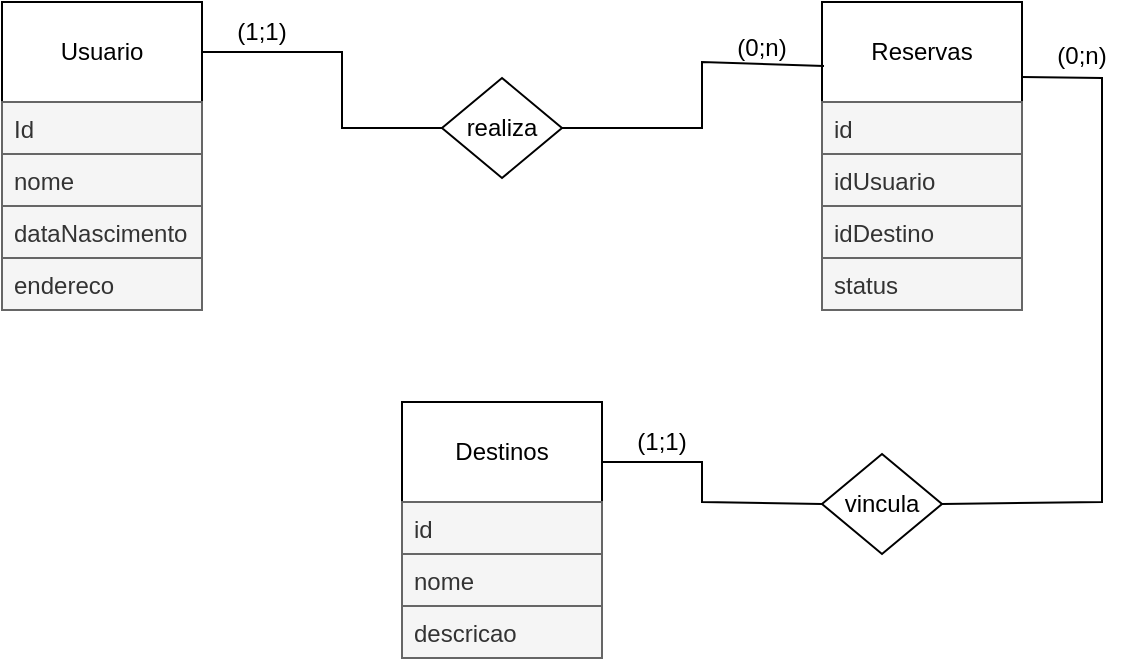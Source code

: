 <mxfile version="21.6.9" type="github">
  <diagram name="Página-1" id="PlWNK5l9EmhUsKbmfVEO">
    <mxGraphModel dx="880" dy="434" grid="1" gridSize="10" guides="1" tooltips="1" connect="1" arrows="1" fold="1" page="1" pageScale="1" pageWidth="827" pageHeight="1169" math="0" shadow="0">
      <root>
        <mxCell id="0" />
        <mxCell id="1" parent="0" />
        <mxCell id="hh8O3KnZnLqicaPpTEog-1" value="Usuario" style="html=1;dashed=0;whiteSpace=wrap;" vertex="1" parent="1">
          <mxGeometry x="130" y="50" width="100" height="50" as="geometry" />
        </mxCell>
        <mxCell id="hh8O3KnZnLqicaPpTEog-2" value="&lt;div&gt;Destinos&lt;/div&gt;" style="html=1;dashed=0;whiteSpace=wrap;" vertex="1" parent="1">
          <mxGeometry x="330" y="250" width="100" height="50" as="geometry" />
        </mxCell>
        <mxCell id="hh8O3KnZnLqicaPpTEog-3" value="&lt;div&gt;Reservas&lt;/div&gt;" style="html=1;dashed=0;whiteSpace=wrap;" vertex="1" parent="1">
          <mxGeometry x="540" y="50" width="100" height="50" as="geometry" />
        </mxCell>
        <mxCell id="hh8O3KnZnLqicaPpTEog-5" value="&lt;div&gt;Id&lt;/div&gt;&lt;div&gt;&lt;br&gt;&lt;/div&gt;" style="text;strokeColor=#666666;fillColor=#f5f5f5;align=left;verticalAlign=top;spacingLeft=4;spacingRight=4;overflow=hidden;rotatable=0;points=[[0,0.5],[1,0.5]];portConstraint=eastwest;whiteSpace=wrap;html=1;fillStyle=auto;fontColor=#333333;" vertex="1" parent="1">
          <mxGeometry x="130" y="100" width="100" height="26" as="geometry" />
        </mxCell>
        <mxCell id="hh8O3KnZnLqicaPpTEog-6" value="nome" style="text;strokeColor=#666666;fillColor=#f5f5f5;align=left;verticalAlign=top;spacingLeft=4;spacingRight=4;overflow=hidden;rotatable=0;points=[[0,0.5],[1,0.5]];portConstraint=eastwest;whiteSpace=wrap;html=1;fontColor=#333333;" vertex="1" parent="1">
          <mxGeometry x="130" y="126" width="100" height="26" as="geometry" />
        </mxCell>
        <mxCell id="hh8O3KnZnLqicaPpTEog-7" value="dataNascimento" style="text;strokeColor=#666666;fillColor=#f5f5f5;align=left;verticalAlign=top;spacingLeft=4;spacingRight=4;overflow=hidden;rotatable=0;points=[[0,0.5],[1,0.5]];portConstraint=eastwest;whiteSpace=wrap;html=1;fontColor=#333333;" vertex="1" parent="1">
          <mxGeometry x="130" y="152" width="100" height="26" as="geometry" />
        </mxCell>
        <mxCell id="hh8O3KnZnLqicaPpTEog-8" value="endereco" style="text;strokeColor=#666666;fillColor=#f5f5f5;align=left;verticalAlign=top;spacingLeft=4;spacingRight=4;overflow=hidden;rotatable=0;points=[[0,0.5],[1,0.5]];portConstraint=eastwest;whiteSpace=wrap;html=1;fontColor=#333333;" vertex="1" parent="1">
          <mxGeometry x="130" y="178" width="100" height="26" as="geometry" />
        </mxCell>
        <mxCell id="hh8O3KnZnLqicaPpTEog-10" value="id" style="text;strokeColor=#666666;fillColor=#f5f5f5;align=left;verticalAlign=top;spacingLeft=4;spacingRight=4;overflow=hidden;rotatable=0;points=[[0,0.5],[1,0.5]];portConstraint=eastwest;whiteSpace=wrap;html=1;fontColor=#333333;" vertex="1" parent="1">
          <mxGeometry x="330" y="300" width="100" height="26" as="geometry" />
        </mxCell>
        <mxCell id="hh8O3KnZnLqicaPpTEog-11" value="nome" style="text;strokeColor=#666666;fillColor=#f5f5f5;align=left;verticalAlign=top;spacingLeft=4;spacingRight=4;overflow=hidden;rotatable=0;points=[[0,0.5],[1,0.5]];portConstraint=eastwest;whiteSpace=wrap;html=1;fontColor=#333333;" vertex="1" parent="1">
          <mxGeometry x="330" y="326" width="100" height="26" as="geometry" />
        </mxCell>
        <mxCell id="hh8O3KnZnLqicaPpTEog-12" value="descricao" style="text;strokeColor=#666666;fillColor=#f5f5f5;align=left;verticalAlign=top;spacingLeft=4;spacingRight=4;overflow=hidden;rotatable=0;points=[[0,0.5],[1,0.5]];portConstraint=eastwest;whiteSpace=wrap;html=1;fontColor=#333333;" vertex="1" parent="1">
          <mxGeometry x="330" y="352" width="100" height="26" as="geometry" />
        </mxCell>
        <mxCell id="hh8O3KnZnLqicaPpTEog-13" value="id" style="text;strokeColor=#666666;fillColor=#f5f5f5;align=left;verticalAlign=top;spacingLeft=4;spacingRight=4;overflow=hidden;rotatable=0;points=[[0,0.5],[1,0.5]];portConstraint=eastwest;whiteSpace=wrap;html=1;fontColor=#333333;" vertex="1" parent="1">
          <mxGeometry x="540" y="100" width="100" height="26" as="geometry" />
        </mxCell>
        <mxCell id="hh8O3KnZnLqicaPpTEog-14" value="idUsuario" style="text;strokeColor=#666666;fillColor=#f5f5f5;align=left;verticalAlign=top;spacingLeft=4;spacingRight=4;overflow=hidden;rotatable=0;points=[[0,0.5],[1,0.5]];portConstraint=eastwest;whiteSpace=wrap;html=1;fontColor=#333333;" vertex="1" parent="1">
          <mxGeometry x="540" y="126" width="100" height="26" as="geometry" />
        </mxCell>
        <mxCell id="hh8O3KnZnLqicaPpTEog-15" value="&lt;div&gt;idDestino&lt;/div&gt;" style="text;strokeColor=#666666;fillColor=#f5f5f5;align=left;verticalAlign=top;spacingLeft=4;spacingRight=4;overflow=hidden;rotatable=0;points=[[0,0.5],[1,0.5]];portConstraint=eastwest;whiteSpace=wrap;html=1;fontColor=#333333;" vertex="1" parent="1">
          <mxGeometry x="540" y="152" width="100" height="26" as="geometry" />
        </mxCell>
        <mxCell id="hh8O3KnZnLqicaPpTEog-16" value="status" style="text;strokeColor=#666666;fillColor=#f5f5f5;align=left;verticalAlign=top;spacingLeft=4;spacingRight=4;overflow=hidden;rotatable=0;points=[[0,0.5],[1,0.5]];portConstraint=eastwest;whiteSpace=wrap;html=1;fontColor=#333333;" vertex="1" parent="1">
          <mxGeometry x="540" y="178" width="100" height="26" as="geometry" />
        </mxCell>
        <mxCell id="hh8O3KnZnLqicaPpTEog-17" value="&lt;div&gt;realiza&lt;/div&gt;" style="shape=rhombus;html=1;dashed=0;whiteSpace=wrap;perimeter=rhombusPerimeter;" vertex="1" parent="1">
          <mxGeometry x="350" y="88" width="60" height="50" as="geometry" />
        </mxCell>
        <mxCell id="hh8O3KnZnLqicaPpTEog-18" value="" style="endArrow=none;html=1;rounded=0;entryX=1;entryY=0.5;entryDx=0;entryDy=0;exitX=0.01;exitY=0.64;exitDx=0;exitDy=0;exitPerimeter=0;" edge="1" parent="1" source="hh8O3KnZnLqicaPpTEog-3" target="hh8O3KnZnLqicaPpTEog-17">
          <mxGeometry width="50" height="50" relative="1" as="geometry">
            <mxPoint x="390" y="260" as="sourcePoint" />
            <mxPoint x="440" y="210" as="targetPoint" />
            <Array as="points">
              <mxPoint x="480" y="80" />
              <mxPoint x="480" y="113" />
            </Array>
          </mxGeometry>
        </mxCell>
        <mxCell id="hh8O3KnZnLqicaPpTEog-19" value="" style="endArrow=none;html=1;rounded=0;exitX=1;exitY=0.5;exitDx=0;exitDy=0;entryX=0;entryY=0.5;entryDx=0;entryDy=0;" edge="1" parent="1" source="hh8O3KnZnLqicaPpTEog-1" target="hh8O3KnZnLqicaPpTEog-17">
          <mxGeometry width="50" height="50" relative="1" as="geometry">
            <mxPoint x="390" y="260" as="sourcePoint" />
            <mxPoint x="440" y="210" as="targetPoint" />
            <Array as="points">
              <mxPoint x="300" y="75" />
              <mxPoint x="300" y="113" />
            </Array>
          </mxGeometry>
        </mxCell>
        <mxCell id="hh8O3KnZnLqicaPpTEog-20" value="&lt;div&gt;vincula&lt;/div&gt;" style="shape=rhombus;html=1;dashed=0;whiteSpace=wrap;perimeter=rhombusPerimeter;" vertex="1" parent="1">
          <mxGeometry x="540" y="276" width="60" height="50" as="geometry" />
        </mxCell>
        <mxCell id="hh8O3KnZnLqicaPpTEog-21" value="" style="endArrow=none;html=1;rounded=0;exitX=1;exitY=0.5;exitDx=0;exitDy=0;entryX=1;entryY=0.75;entryDx=0;entryDy=0;" edge="1" parent="1" source="hh8O3KnZnLqicaPpTEog-20" target="hh8O3KnZnLqicaPpTEog-3">
          <mxGeometry width="50" height="50" relative="1" as="geometry">
            <mxPoint x="570" y="276" as="sourcePoint" />
            <mxPoint x="680" y="80" as="targetPoint" />
            <Array as="points">
              <mxPoint x="680" y="300" />
              <mxPoint x="680" y="88" />
            </Array>
          </mxGeometry>
        </mxCell>
        <mxCell id="hh8O3KnZnLqicaPpTEog-22" value="" style="endArrow=none;html=1;rounded=0;entryX=0;entryY=0.5;entryDx=0;entryDy=0;" edge="1" parent="1" target="hh8O3KnZnLqicaPpTEog-20">
          <mxGeometry width="50" height="50" relative="1" as="geometry">
            <mxPoint x="430" y="280" as="sourcePoint" />
            <mxPoint x="480" y="300" as="targetPoint" />
            <Array as="points">
              <mxPoint x="480" y="280" />
              <mxPoint x="480" y="300" />
            </Array>
          </mxGeometry>
        </mxCell>
        <mxCell id="hh8O3KnZnLqicaPpTEog-23" value="(1;1)" style="text;html=1;strokeColor=none;fillColor=none;align=center;verticalAlign=middle;whiteSpace=wrap;rounded=0;" vertex="1" parent="1">
          <mxGeometry x="230" y="50" width="60" height="30" as="geometry" />
        </mxCell>
        <mxCell id="hh8O3KnZnLqicaPpTEog-24" value="(0;n)" style="text;html=1;strokeColor=none;fillColor=none;align=center;verticalAlign=middle;whiteSpace=wrap;rounded=0;" vertex="1" parent="1">
          <mxGeometry x="480" y="58" width="60" height="30" as="geometry" />
        </mxCell>
        <mxCell id="hh8O3KnZnLqicaPpTEog-26" value="(1;1)" style="text;html=1;strokeColor=none;fillColor=none;align=center;verticalAlign=middle;whiteSpace=wrap;rounded=0;" vertex="1" parent="1">
          <mxGeometry x="430" y="255" width="60" height="30" as="geometry" />
        </mxCell>
        <mxCell id="hh8O3KnZnLqicaPpTEog-28" value="(0;n)" style="text;html=1;strokeColor=none;fillColor=none;align=center;verticalAlign=middle;whiteSpace=wrap;rounded=0;" vertex="1" parent="1">
          <mxGeometry x="640" y="62" width="60" height="30" as="geometry" />
        </mxCell>
      </root>
    </mxGraphModel>
  </diagram>
</mxfile>
